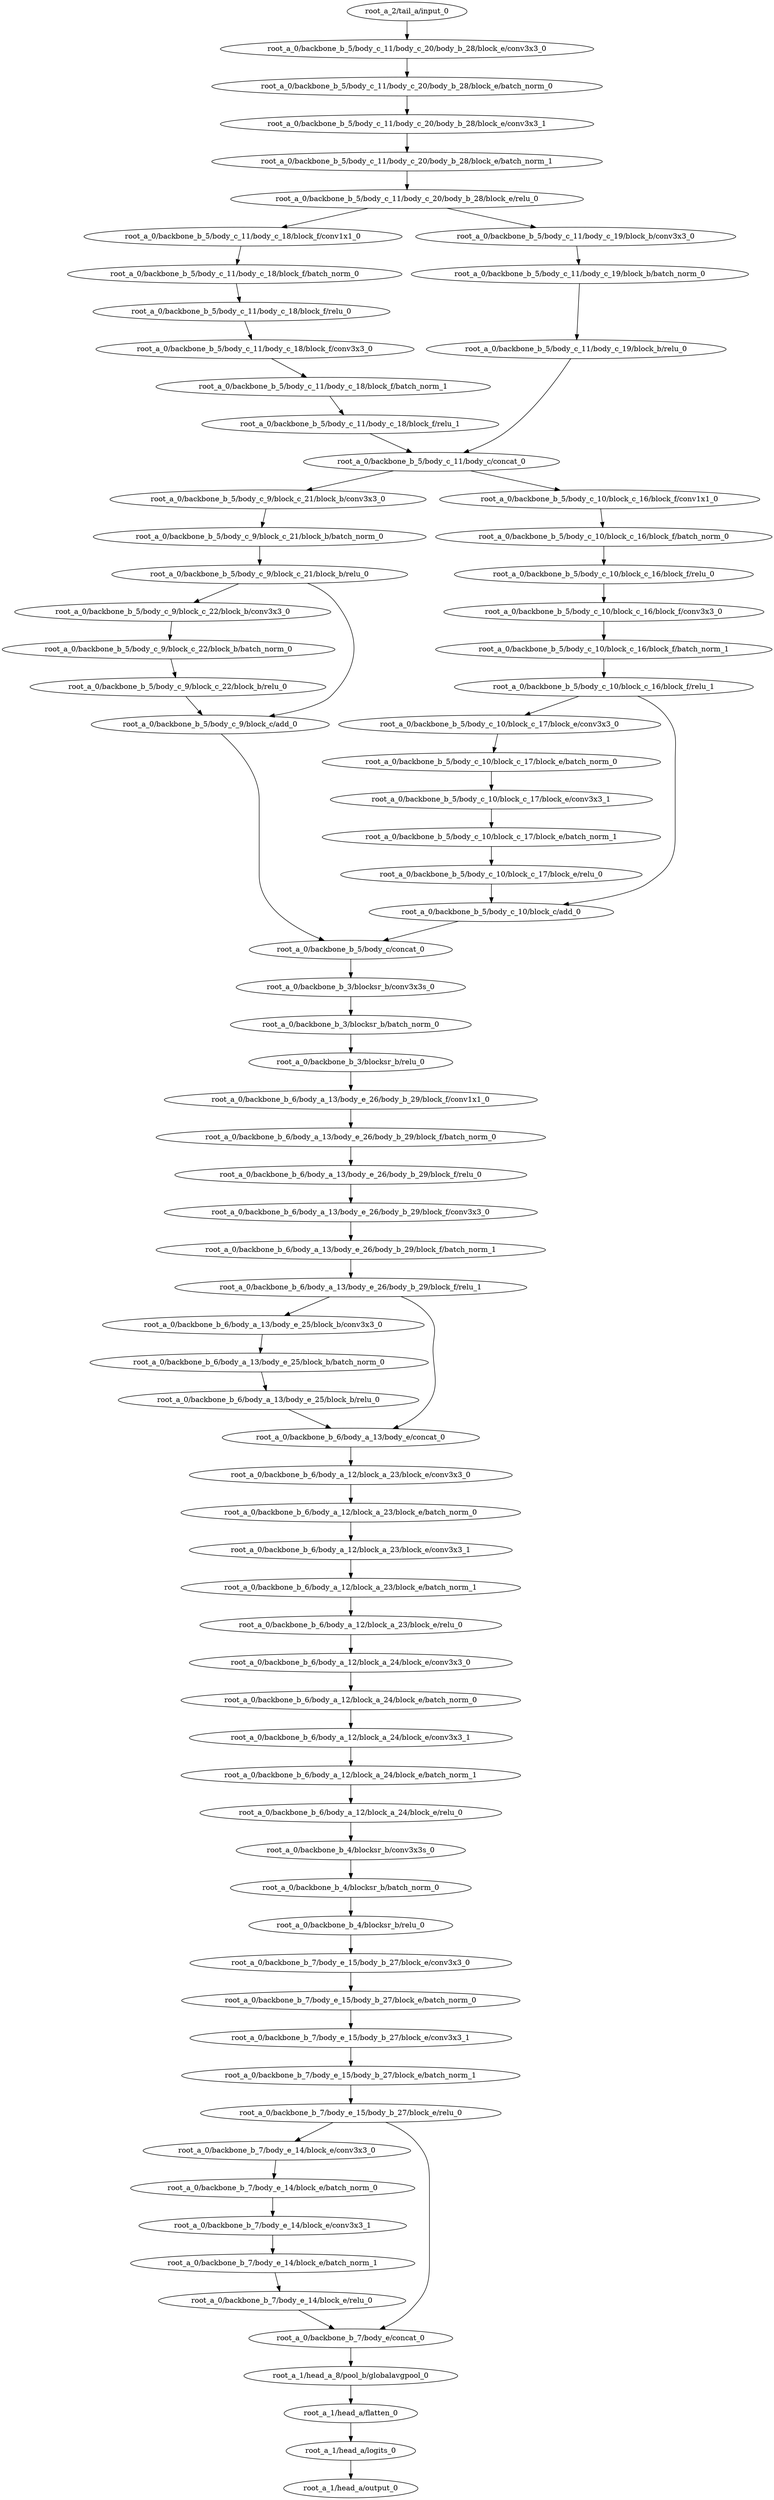 digraph root_a {
	"root_a_2/tail_a/input_0"
	"root_a_0/backbone_b_5/body_c_11/body_c_20/body_b_28/block_e/conv3x3_0"
	"root_a_0/backbone_b_5/body_c_11/body_c_20/body_b_28/block_e/batch_norm_0"
	"root_a_0/backbone_b_5/body_c_11/body_c_20/body_b_28/block_e/conv3x3_1"
	"root_a_0/backbone_b_5/body_c_11/body_c_20/body_b_28/block_e/batch_norm_1"
	"root_a_0/backbone_b_5/body_c_11/body_c_20/body_b_28/block_e/relu_0"
	"root_a_0/backbone_b_5/body_c_11/body_c_18/block_f/conv1x1_0"
	"root_a_0/backbone_b_5/body_c_11/body_c_18/block_f/batch_norm_0"
	"root_a_0/backbone_b_5/body_c_11/body_c_18/block_f/relu_0"
	"root_a_0/backbone_b_5/body_c_11/body_c_18/block_f/conv3x3_0"
	"root_a_0/backbone_b_5/body_c_11/body_c_18/block_f/batch_norm_1"
	"root_a_0/backbone_b_5/body_c_11/body_c_18/block_f/relu_1"
	"root_a_0/backbone_b_5/body_c_11/body_c_19/block_b/conv3x3_0"
	"root_a_0/backbone_b_5/body_c_11/body_c_19/block_b/batch_norm_0"
	"root_a_0/backbone_b_5/body_c_11/body_c_19/block_b/relu_0"
	"root_a_0/backbone_b_5/body_c_11/body_c/concat_0"
	"root_a_0/backbone_b_5/body_c_9/block_c_21/block_b/conv3x3_0"
	"root_a_0/backbone_b_5/body_c_9/block_c_21/block_b/batch_norm_0"
	"root_a_0/backbone_b_5/body_c_9/block_c_21/block_b/relu_0"
	"root_a_0/backbone_b_5/body_c_9/block_c_22/block_b/conv3x3_0"
	"root_a_0/backbone_b_5/body_c_9/block_c_22/block_b/batch_norm_0"
	"root_a_0/backbone_b_5/body_c_9/block_c_22/block_b/relu_0"
	"root_a_0/backbone_b_5/body_c_9/block_c/add_0"
	"root_a_0/backbone_b_5/body_c_10/block_c_16/block_f/conv1x1_0"
	"root_a_0/backbone_b_5/body_c_10/block_c_16/block_f/batch_norm_0"
	"root_a_0/backbone_b_5/body_c_10/block_c_16/block_f/relu_0"
	"root_a_0/backbone_b_5/body_c_10/block_c_16/block_f/conv3x3_0"
	"root_a_0/backbone_b_5/body_c_10/block_c_16/block_f/batch_norm_1"
	"root_a_0/backbone_b_5/body_c_10/block_c_16/block_f/relu_1"
	"root_a_0/backbone_b_5/body_c_10/block_c_17/block_e/conv3x3_0"
	"root_a_0/backbone_b_5/body_c_10/block_c_17/block_e/batch_norm_0"
	"root_a_0/backbone_b_5/body_c_10/block_c_17/block_e/conv3x3_1"
	"root_a_0/backbone_b_5/body_c_10/block_c_17/block_e/batch_norm_1"
	"root_a_0/backbone_b_5/body_c_10/block_c_17/block_e/relu_0"
	"root_a_0/backbone_b_5/body_c_10/block_c/add_0"
	"root_a_0/backbone_b_5/body_c/concat_0"
	"root_a_0/backbone_b_3/blocksr_b/conv3x3s_0"
	"root_a_0/backbone_b_3/blocksr_b/batch_norm_0"
	"root_a_0/backbone_b_3/blocksr_b/relu_0"
	"root_a_0/backbone_b_6/body_a_13/body_e_26/body_b_29/block_f/conv1x1_0"
	"root_a_0/backbone_b_6/body_a_13/body_e_26/body_b_29/block_f/batch_norm_0"
	"root_a_0/backbone_b_6/body_a_13/body_e_26/body_b_29/block_f/relu_0"
	"root_a_0/backbone_b_6/body_a_13/body_e_26/body_b_29/block_f/conv3x3_0"
	"root_a_0/backbone_b_6/body_a_13/body_e_26/body_b_29/block_f/batch_norm_1"
	"root_a_0/backbone_b_6/body_a_13/body_e_26/body_b_29/block_f/relu_1"
	"root_a_0/backbone_b_6/body_a_13/body_e_25/block_b/conv3x3_0"
	"root_a_0/backbone_b_6/body_a_13/body_e_25/block_b/batch_norm_0"
	"root_a_0/backbone_b_6/body_a_13/body_e_25/block_b/relu_0"
	"root_a_0/backbone_b_6/body_a_13/body_e/concat_0"
	"root_a_0/backbone_b_6/body_a_12/block_a_23/block_e/conv3x3_0"
	"root_a_0/backbone_b_6/body_a_12/block_a_23/block_e/batch_norm_0"
	"root_a_0/backbone_b_6/body_a_12/block_a_23/block_e/conv3x3_1"
	"root_a_0/backbone_b_6/body_a_12/block_a_23/block_e/batch_norm_1"
	"root_a_0/backbone_b_6/body_a_12/block_a_23/block_e/relu_0"
	"root_a_0/backbone_b_6/body_a_12/block_a_24/block_e/conv3x3_0"
	"root_a_0/backbone_b_6/body_a_12/block_a_24/block_e/batch_norm_0"
	"root_a_0/backbone_b_6/body_a_12/block_a_24/block_e/conv3x3_1"
	"root_a_0/backbone_b_6/body_a_12/block_a_24/block_e/batch_norm_1"
	"root_a_0/backbone_b_6/body_a_12/block_a_24/block_e/relu_0"
	"root_a_0/backbone_b_4/blocksr_b/conv3x3s_0"
	"root_a_0/backbone_b_4/blocksr_b/batch_norm_0"
	"root_a_0/backbone_b_4/blocksr_b/relu_0"
	"root_a_0/backbone_b_7/body_e_15/body_b_27/block_e/conv3x3_0"
	"root_a_0/backbone_b_7/body_e_15/body_b_27/block_e/batch_norm_0"
	"root_a_0/backbone_b_7/body_e_15/body_b_27/block_e/conv3x3_1"
	"root_a_0/backbone_b_7/body_e_15/body_b_27/block_e/batch_norm_1"
	"root_a_0/backbone_b_7/body_e_15/body_b_27/block_e/relu_0"
	"root_a_0/backbone_b_7/body_e_14/block_e/conv3x3_0"
	"root_a_0/backbone_b_7/body_e_14/block_e/batch_norm_0"
	"root_a_0/backbone_b_7/body_e_14/block_e/conv3x3_1"
	"root_a_0/backbone_b_7/body_e_14/block_e/batch_norm_1"
	"root_a_0/backbone_b_7/body_e_14/block_e/relu_0"
	"root_a_0/backbone_b_7/body_e/concat_0"
	"root_a_1/head_a_8/pool_b/globalavgpool_0"
	"root_a_1/head_a/flatten_0"
	"root_a_1/head_a/logits_0"
	"root_a_1/head_a/output_0"

	"root_a_2/tail_a/input_0" -> "root_a_0/backbone_b_5/body_c_11/body_c_20/body_b_28/block_e/conv3x3_0"
	"root_a_0/backbone_b_5/body_c_11/body_c_20/body_b_28/block_e/conv3x3_0" -> "root_a_0/backbone_b_5/body_c_11/body_c_20/body_b_28/block_e/batch_norm_0"
	"root_a_0/backbone_b_5/body_c_11/body_c_20/body_b_28/block_e/batch_norm_0" -> "root_a_0/backbone_b_5/body_c_11/body_c_20/body_b_28/block_e/conv3x3_1"
	"root_a_0/backbone_b_5/body_c_11/body_c_20/body_b_28/block_e/conv3x3_1" -> "root_a_0/backbone_b_5/body_c_11/body_c_20/body_b_28/block_e/batch_norm_1"
	"root_a_0/backbone_b_5/body_c_11/body_c_20/body_b_28/block_e/batch_norm_1" -> "root_a_0/backbone_b_5/body_c_11/body_c_20/body_b_28/block_e/relu_0"
	"root_a_0/backbone_b_5/body_c_11/body_c_20/body_b_28/block_e/relu_0" -> "root_a_0/backbone_b_5/body_c_11/body_c_18/block_f/conv1x1_0"
	"root_a_0/backbone_b_5/body_c_11/body_c_18/block_f/conv1x1_0" -> "root_a_0/backbone_b_5/body_c_11/body_c_18/block_f/batch_norm_0"
	"root_a_0/backbone_b_5/body_c_11/body_c_18/block_f/batch_norm_0" -> "root_a_0/backbone_b_5/body_c_11/body_c_18/block_f/relu_0"
	"root_a_0/backbone_b_5/body_c_11/body_c_18/block_f/relu_0" -> "root_a_0/backbone_b_5/body_c_11/body_c_18/block_f/conv3x3_0"
	"root_a_0/backbone_b_5/body_c_11/body_c_18/block_f/conv3x3_0" -> "root_a_0/backbone_b_5/body_c_11/body_c_18/block_f/batch_norm_1"
	"root_a_0/backbone_b_5/body_c_11/body_c_18/block_f/batch_norm_1" -> "root_a_0/backbone_b_5/body_c_11/body_c_18/block_f/relu_1"
	"root_a_0/backbone_b_5/body_c_11/body_c_20/body_b_28/block_e/relu_0" -> "root_a_0/backbone_b_5/body_c_11/body_c_19/block_b/conv3x3_0"
	"root_a_0/backbone_b_5/body_c_11/body_c_19/block_b/conv3x3_0" -> "root_a_0/backbone_b_5/body_c_11/body_c_19/block_b/batch_norm_0"
	"root_a_0/backbone_b_5/body_c_11/body_c_19/block_b/batch_norm_0" -> "root_a_0/backbone_b_5/body_c_11/body_c_19/block_b/relu_0"
	"root_a_0/backbone_b_5/body_c_11/body_c_18/block_f/relu_1" -> "root_a_0/backbone_b_5/body_c_11/body_c/concat_0"
	"root_a_0/backbone_b_5/body_c_11/body_c_19/block_b/relu_0" -> "root_a_0/backbone_b_5/body_c_11/body_c/concat_0"
	"root_a_0/backbone_b_5/body_c_11/body_c/concat_0" -> "root_a_0/backbone_b_5/body_c_9/block_c_21/block_b/conv3x3_0"
	"root_a_0/backbone_b_5/body_c_9/block_c_21/block_b/conv3x3_0" -> "root_a_0/backbone_b_5/body_c_9/block_c_21/block_b/batch_norm_0"
	"root_a_0/backbone_b_5/body_c_9/block_c_21/block_b/batch_norm_0" -> "root_a_0/backbone_b_5/body_c_9/block_c_21/block_b/relu_0"
	"root_a_0/backbone_b_5/body_c_9/block_c_21/block_b/relu_0" -> "root_a_0/backbone_b_5/body_c_9/block_c_22/block_b/conv3x3_0"
	"root_a_0/backbone_b_5/body_c_9/block_c_22/block_b/conv3x3_0" -> "root_a_0/backbone_b_5/body_c_9/block_c_22/block_b/batch_norm_0"
	"root_a_0/backbone_b_5/body_c_9/block_c_22/block_b/batch_norm_0" -> "root_a_0/backbone_b_5/body_c_9/block_c_22/block_b/relu_0"
	"root_a_0/backbone_b_5/body_c_9/block_c_21/block_b/relu_0" -> "root_a_0/backbone_b_5/body_c_9/block_c/add_0"
	"root_a_0/backbone_b_5/body_c_9/block_c_22/block_b/relu_0" -> "root_a_0/backbone_b_5/body_c_9/block_c/add_0"
	"root_a_0/backbone_b_5/body_c_11/body_c/concat_0" -> "root_a_0/backbone_b_5/body_c_10/block_c_16/block_f/conv1x1_0"
	"root_a_0/backbone_b_5/body_c_10/block_c_16/block_f/conv1x1_0" -> "root_a_0/backbone_b_5/body_c_10/block_c_16/block_f/batch_norm_0"
	"root_a_0/backbone_b_5/body_c_10/block_c_16/block_f/batch_norm_0" -> "root_a_0/backbone_b_5/body_c_10/block_c_16/block_f/relu_0"
	"root_a_0/backbone_b_5/body_c_10/block_c_16/block_f/relu_0" -> "root_a_0/backbone_b_5/body_c_10/block_c_16/block_f/conv3x3_0"
	"root_a_0/backbone_b_5/body_c_10/block_c_16/block_f/conv3x3_0" -> "root_a_0/backbone_b_5/body_c_10/block_c_16/block_f/batch_norm_1"
	"root_a_0/backbone_b_5/body_c_10/block_c_16/block_f/batch_norm_1" -> "root_a_0/backbone_b_5/body_c_10/block_c_16/block_f/relu_1"
	"root_a_0/backbone_b_5/body_c_10/block_c_16/block_f/relu_1" -> "root_a_0/backbone_b_5/body_c_10/block_c_17/block_e/conv3x3_0"
	"root_a_0/backbone_b_5/body_c_10/block_c_17/block_e/conv3x3_0" -> "root_a_0/backbone_b_5/body_c_10/block_c_17/block_e/batch_norm_0"
	"root_a_0/backbone_b_5/body_c_10/block_c_17/block_e/batch_norm_0" -> "root_a_0/backbone_b_5/body_c_10/block_c_17/block_e/conv3x3_1"
	"root_a_0/backbone_b_5/body_c_10/block_c_17/block_e/conv3x3_1" -> "root_a_0/backbone_b_5/body_c_10/block_c_17/block_e/batch_norm_1"
	"root_a_0/backbone_b_5/body_c_10/block_c_17/block_e/batch_norm_1" -> "root_a_0/backbone_b_5/body_c_10/block_c_17/block_e/relu_0"
	"root_a_0/backbone_b_5/body_c_10/block_c_16/block_f/relu_1" -> "root_a_0/backbone_b_5/body_c_10/block_c/add_0"
	"root_a_0/backbone_b_5/body_c_10/block_c_17/block_e/relu_0" -> "root_a_0/backbone_b_5/body_c_10/block_c/add_0"
	"root_a_0/backbone_b_5/body_c_9/block_c/add_0" -> "root_a_0/backbone_b_5/body_c/concat_0"
	"root_a_0/backbone_b_5/body_c_10/block_c/add_0" -> "root_a_0/backbone_b_5/body_c/concat_0"
	"root_a_0/backbone_b_5/body_c/concat_0" -> "root_a_0/backbone_b_3/blocksr_b/conv3x3s_0"
	"root_a_0/backbone_b_3/blocksr_b/conv3x3s_0" -> "root_a_0/backbone_b_3/blocksr_b/batch_norm_0"
	"root_a_0/backbone_b_3/blocksr_b/batch_norm_0" -> "root_a_0/backbone_b_3/blocksr_b/relu_0"
	"root_a_0/backbone_b_3/blocksr_b/relu_0" -> "root_a_0/backbone_b_6/body_a_13/body_e_26/body_b_29/block_f/conv1x1_0"
	"root_a_0/backbone_b_6/body_a_13/body_e_26/body_b_29/block_f/conv1x1_0" -> "root_a_0/backbone_b_6/body_a_13/body_e_26/body_b_29/block_f/batch_norm_0"
	"root_a_0/backbone_b_6/body_a_13/body_e_26/body_b_29/block_f/batch_norm_0" -> "root_a_0/backbone_b_6/body_a_13/body_e_26/body_b_29/block_f/relu_0"
	"root_a_0/backbone_b_6/body_a_13/body_e_26/body_b_29/block_f/relu_0" -> "root_a_0/backbone_b_6/body_a_13/body_e_26/body_b_29/block_f/conv3x3_0"
	"root_a_0/backbone_b_6/body_a_13/body_e_26/body_b_29/block_f/conv3x3_0" -> "root_a_0/backbone_b_6/body_a_13/body_e_26/body_b_29/block_f/batch_norm_1"
	"root_a_0/backbone_b_6/body_a_13/body_e_26/body_b_29/block_f/batch_norm_1" -> "root_a_0/backbone_b_6/body_a_13/body_e_26/body_b_29/block_f/relu_1"
	"root_a_0/backbone_b_6/body_a_13/body_e_26/body_b_29/block_f/relu_1" -> "root_a_0/backbone_b_6/body_a_13/body_e_25/block_b/conv3x3_0"
	"root_a_0/backbone_b_6/body_a_13/body_e_25/block_b/conv3x3_0" -> "root_a_0/backbone_b_6/body_a_13/body_e_25/block_b/batch_norm_0"
	"root_a_0/backbone_b_6/body_a_13/body_e_25/block_b/batch_norm_0" -> "root_a_0/backbone_b_6/body_a_13/body_e_25/block_b/relu_0"
	"root_a_0/backbone_b_6/body_a_13/body_e_26/body_b_29/block_f/relu_1" -> "root_a_0/backbone_b_6/body_a_13/body_e/concat_0"
	"root_a_0/backbone_b_6/body_a_13/body_e_25/block_b/relu_0" -> "root_a_0/backbone_b_6/body_a_13/body_e/concat_0"
	"root_a_0/backbone_b_6/body_a_13/body_e/concat_0" -> "root_a_0/backbone_b_6/body_a_12/block_a_23/block_e/conv3x3_0"
	"root_a_0/backbone_b_6/body_a_12/block_a_23/block_e/conv3x3_0" -> "root_a_0/backbone_b_6/body_a_12/block_a_23/block_e/batch_norm_0"
	"root_a_0/backbone_b_6/body_a_12/block_a_23/block_e/batch_norm_0" -> "root_a_0/backbone_b_6/body_a_12/block_a_23/block_e/conv3x3_1"
	"root_a_0/backbone_b_6/body_a_12/block_a_23/block_e/conv3x3_1" -> "root_a_0/backbone_b_6/body_a_12/block_a_23/block_e/batch_norm_1"
	"root_a_0/backbone_b_6/body_a_12/block_a_23/block_e/batch_norm_1" -> "root_a_0/backbone_b_6/body_a_12/block_a_23/block_e/relu_0"
	"root_a_0/backbone_b_6/body_a_12/block_a_23/block_e/relu_0" -> "root_a_0/backbone_b_6/body_a_12/block_a_24/block_e/conv3x3_0"
	"root_a_0/backbone_b_6/body_a_12/block_a_24/block_e/conv3x3_0" -> "root_a_0/backbone_b_6/body_a_12/block_a_24/block_e/batch_norm_0"
	"root_a_0/backbone_b_6/body_a_12/block_a_24/block_e/batch_norm_0" -> "root_a_0/backbone_b_6/body_a_12/block_a_24/block_e/conv3x3_1"
	"root_a_0/backbone_b_6/body_a_12/block_a_24/block_e/conv3x3_1" -> "root_a_0/backbone_b_6/body_a_12/block_a_24/block_e/batch_norm_1"
	"root_a_0/backbone_b_6/body_a_12/block_a_24/block_e/batch_norm_1" -> "root_a_0/backbone_b_6/body_a_12/block_a_24/block_e/relu_0"
	"root_a_0/backbone_b_6/body_a_12/block_a_24/block_e/relu_0" -> "root_a_0/backbone_b_4/blocksr_b/conv3x3s_0"
	"root_a_0/backbone_b_4/blocksr_b/conv3x3s_0" -> "root_a_0/backbone_b_4/blocksr_b/batch_norm_0"
	"root_a_0/backbone_b_4/blocksr_b/batch_norm_0" -> "root_a_0/backbone_b_4/blocksr_b/relu_0"
	"root_a_0/backbone_b_4/blocksr_b/relu_0" -> "root_a_0/backbone_b_7/body_e_15/body_b_27/block_e/conv3x3_0"
	"root_a_0/backbone_b_7/body_e_15/body_b_27/block_e/conv3x3_0" -> "root_a_0/backbone_b_7/body_e_15/body_b_27/block_e/batch_norm_0"
	"root_a_0/backbone_b_7/body_e_15/body_b_27/block_e/batch_norm_0" -> "root_a_0/backbone_b_7/body_e_15/body_b_27/block_e/conv3x3_1"
	"root_a_0/backbone_b_7/body_e_15/body_b_27/block_e/conv3x3_1" -> "root_a_0/backbone_b_7/body_e_15/body_b_27/block_e/batch_norm_1"
	"root_a_0/backbone_b_7/body_e_15/body_b_27/block_e/batch_norm_1" -> "root_a_0/backbone_b_7/body_e_15/body_b_27/block_e/relu_0"
	"root_a_0/backbone_b_7/body_e_15/body_b_27/block_e/relu_0" -> "root_a_0/backbone_b_7/body_e_14/block_e/conv3x3_0"
	"root_a_0/backbone_b_7/body_e_14/block_e/conv3x3_0" -> "root_a_0/backbone_b_7/body_e_14/block_e/batch_norm_0"
	"root_a_0/backbone_b_7/body_e_14/block_e/batch_norm_0" -> "root_a_0/backbone_b_7/body_e_14/block_e/conv3x3_1"
	"root_a_0/backbone_b_7/body_e_14/block_e/conv3x3_1" -> "root_a_0/backbone_b_7/body_e_14/block_e/batch_norm_1"
	"root_a_0/backbone_b_7/body_e_14/block_e/batch_norm_1" -> "root_a_0/backbone_b_7/body_e_14/block_e/relu_0"
	"root_a_0/backbone_b_7/body_e_14/block_e/relu_0" -> "root_a_0/backbone_b_7/body_e/concat_0"
	"root_a_0/backbone_b_7/body_e_15/body_b_27/block_e/relu_0" -> "root_a_0/backbone_b_7/body_e/concat_0"
	"root_a_0/backbone_b_7/body_e/concat_0" -> "root_a_1/head_a_8/pool_b/globalavgpool_0"
	"root_a_1/head_a_8/pool_b/globalavgpool_0" -> "root_a_1/head_a/flatten_0"
	"root_a_1/head_a/flatten_0" -> "root_a_1/head_a/logits_0"
	"root_a_1/head_a/logits_0" -> "root_a_1/head_a/output_0"

}
